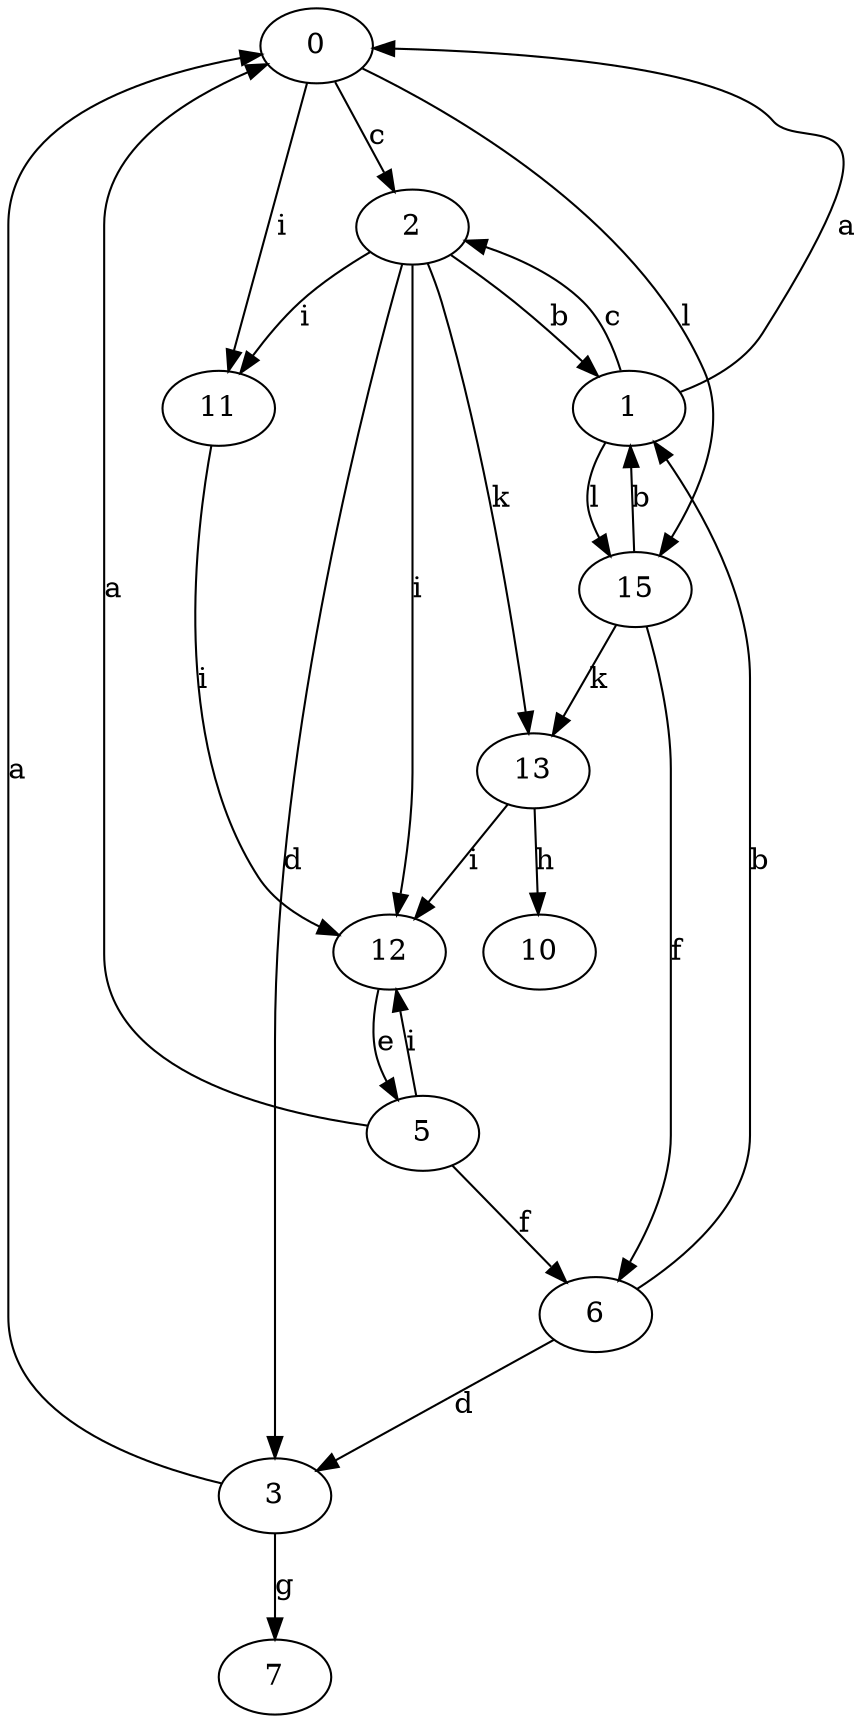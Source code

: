 strict digraph  {
0;
1;
2;
3;
5;
6;
7;
10;
11;
12;
13;
15;
0 -> 2  [label=c];
0 -> 11  [label=i];
0 -> 15  [label=l];
1 -> 0  [label=a];
1 -> 2  [label=c];
1 -> 15  [label=l];
2 -> 1  [label=b];
2 -> 3  [label=d];
2 -> 11  [label=i];
2 -> 12  [label=i];
2 -> 13  [label=k];
3 -> 0  [label=a];
3 -> 7  [label=g];
5 -> 0  [label=a];
5 -> 6  [label=f];
5 -> 12  [label=i];
6 -> 1  [label=b];
6 -> 3  [label=d];
11 -> 12  [label=i];
12 -> 5  [label=e];
13 -> 10  [label=h];
13 -> 12  [label=i];
15 -> 1  [label=b];
15 -> 6  [label=f];
15 -> 13  [label=k];
}
